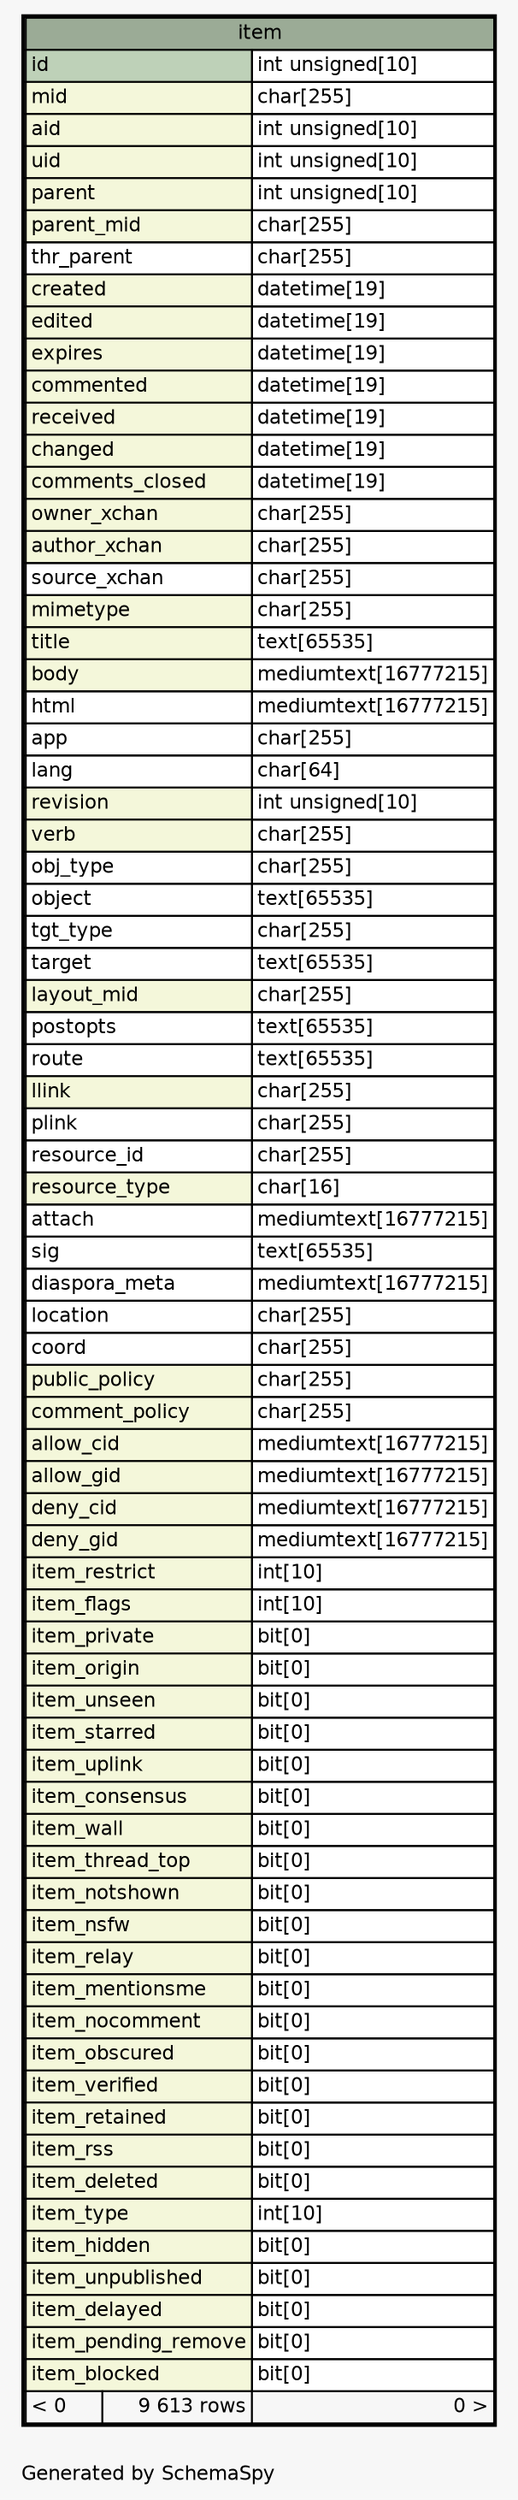 // dot 2.26.3 on Linux 3.2.0-4-686-pae
// SchemaSpy rev 590
digraph "oneDegreeRelationshipsDiagram" {
  graph [
    rankdir="RL"
    bgcolor="#f7f7f7"
    label="\nGenerated by SchemaSpy"
    labeljust="l"
    nodesep="0.18"
    ranksep="0.46"
    fontname="Helvetica"
    fontsize="11"
  ];
  node [
    fontname="Helvetica"
    fontsize="11"
    shape="plaintext"
  ];
  edge [
    arrowsize="0.8"
  ];
  "item" [
    label=<
    <TABLE BORDER="2" CELLBORDER="1" CELLSPACING="0" BGCOLOR="#ffffff">
      <TR><TD COLSPAN="3" BGCOLOR="#9bab96" ALIGN="CENTER">item</TD></TR>
      <TR><TD PORT="id" COLSPAN="2" BGCOLOR="#bed1b8" ALIGN="LEFT">id</TD><TD PORT="id.type" ALIGN="LEFT">int unsigned[10]</TD></TR>
      <TR><TD PORT="mid" COLSPAN="2" BGCOLOR="#f4f7da" ALIGN="LEFT">mid</TD><TD PORT="mid.type" ALIGN="LEFT">char[255]</TD></TR>
      <TR><TD PORT="aid" COLSPAN="2" BGCOLOR="#f4f7da" ALIGN="LEFT">aid</TD><TD PORT="aid.type" ALIGN="LEFT">int unsigned[10]</TD></TR>
      <TR><TD PORT="uid" COLSPAN="2" BGCOLOR="#f4f7da" ALIGN="LEFT">uid</TD><TD PORT="uid.type" ALIGN="LEFT">int unsigned[10]</TD></TR>
      <TR><TD PORT="parent" COLSPAN="2" BGCOLOR="#f4f7da" ALIGN="LEFT">parent</TD><TD PORT="parent.type" ALIGN="LEFT">int unsigned[10]</TD></TR>
      <TR><TD PORT="parent_mid" COLSPAN="2" BGCOLOR="#f4f7da" ALIGN="LEFT">parent_mid</TD><TD PORT="parent_mid.type" ALIGN="LEFT">char[255]</TD></TR>
      <TR><TD PORT="thr_parent" COLSPAN="2" ALIGN="LEFT">thr_parent</TD><TD PORT="thr_parent.type" ALIGN="LEFT">char[255]</TD></TR>
      <TR><TD PORT="created" COLSPAN="2" BGCOLOR="#f4f7da" ALIGN="LEFT">created</TD><TD PORT="created.type" ALIGN="LEFT">datetime[19]</TD></TR>
      <TR><TD PORT="edited" COLSPAN="2" BGCOLOR="#f4f7da" ALIGN="LEFT">edited</TD><TD PORT="edited.type" ALIGN="LEFT">datetime[19]</TD></TR>
      <TR><TD PORT="expires" COLSPAN="2" BGCOLOR="#f4f7da" ALIGN="LEFT">expires</TD><TD PORT="expires.type" ALIGN="LEFT">datetime[19]</TD></TR>
      <TR><TD PORT="commented" COLSPAN="2" BGCOLOR="#f4f7da" ALIGN="LEFT">commented</TD><TD PORT="commented.type" ALIGN="LEFT">datetime[19]</TD></TR>
      <TR><TD PORT="received" COLSPAN="2" BGCOLOR="#f4f7da" ALIGN="LEFT">received</TD><TD PORT="received.type" ALIGN="LEFT">datetime[19]</TD></TR>
      <TR><TD PORT="changed" COLSPAN="2" BGCOLOR="#f4f7da" ALIGN="LEFT">changed</TD><TD PORT="changed.type" ALIGN="LEFT">datetime[19]</TD></TR>
      <TR><TD PORT="comments_closed" COLSPAN="2" BGCOLOR="#f4f7da" ALIGN="LEFT">comments_closed</TD><TD PORT="comments_closed.type" ALIGN="LEFT">datetime[19]</TD></TR>
      <TR><TD PORT="owner_xchan" COLSPAN="2" BGCOLOR="#f4f7da" ALIGN="LEFT">owner_xchan</TD><TD PORT="owner_xchan.type" ALIGN="LEFT">char[255]</TD></TR>
      <TR><TD PORT="author_xchan" COLSPAN="2" BGCOLOR="#f4f7da" ALIGN="LEFT">author_xchan</TD><TD PORT="author_xchan.type" ALIGN="LEFT">char[255]</TD></TR>
      <TR><TD PORT="source_xchan" COLSPAN="2" ALIGN="LEFT">source_xchan</TD><TD PORT="source_xchan.type" ALIGN="LEFT">char[255]</TD></TR>
      <TR><TD PORT="mimetype" COLSPAN="2" BGCOLOR="#f4f7da" ALIGN="LEFT">mimetype</TD><TD PORT="mimetype.type" ALIGN="LEFT">char[255]</TD></TR>
      <TR><TD PORT="title" COLSPAN="2" BGCOLOR="#f4f7da" ALIGN="LEFT">title</TD><TD PORT="title.type" ALIGN="LEFT">text[65535]</TD></TR>
      <TR><TD PORT="body" COLSPAN="2" BGCOLOR="#f4f7da" ALIGN="LEFT">body</TD><TD PORT="body.type" ALIGN="LEFT">mediumtext[16777215]</TD></TR>
      <TR><TD PORT="html" COLSPAN="2" ALIGN="LEFT">html</TD><TD PORT="html.type" ALIGN="LEFT">mediumtext[16777215]</TD></TR>
      <TR><TD PORT="app" COLSPAN="2" ALIGN="LEFT">app</TD><TD PORT="app.type" ALIGN="LEFT">char[255]</TD></TR>
      <TR><TD PORT="lang" COLSPAN="2" ALIGN="LEFT">lang</TD><TD PORT="lang.type" ALIGN="LEFT">char[64]</TD></TR>
      <TR><TD PORT="revision" COLSPAN="2" BGCOLOR="#f4f7da" ALIGN="LEFT">revision</TD><TD PORT="revision.type" ALIGN="LEFT">int unsigned[10]</TD></TR>
      <TR><TD PORT="verb" COLSPAN="2" BGCOLOR="#f4f7da" ALIGN="LEFT">verb</TD><TD PORT="verb.type" ALIGN="LEFT">char[255]</TD></TR>
      <TR><TD PORT="obj_type" COLSPAN="2" ALIGN="LEFT">obj_type</TD><TD PORT="obj_type.type" ALIGN="LEFT">char[255]</TD></TR>
      <TR><TD PORT="object" COLSPAN="2" ALIGN="LEFT">object</TD><TD PORT="object.type" ALIGN="LEFT">text[65535]</TD></TR>
      <TR><TD PORT="tgt_type" COLSPAN="2" ALIGN="LEFT">tgt_type</TD><TD PORT="tgt_type.type" ALIGN="LEFT">char[255]</TD></TR>
      <TR><TD PORT="target" COLSPAN="2" ALIGN="LEFT">target</TD><TD PORT="target.type" ALIGN="LEFT">text[65535]</TD></TR>
      <TR><TD PORT="layout_mid" COLSPAN="2" BGCOLOR="#f4f7da" ALIGN="LEFT">layout_mid</TD><TD PORT="layout_mid.type" ALIGN="LEFT">char[255]</TD></TR>
      <TR><TD PORT="postopts" COLSPAN="2" ALIGN="LEFT">postopts</TD><TD PORT="postopts.type" ALIGN="LEFT">text[65535]</TD></TR>
      <TR><TD PORT="route" COLSPAN="2" ALIGN="LEFT">route</TD><TD PORT="route.type" ALIGN="LEFT">text[65535]</TD></TR>
      <TR><TD PORT="llink" COLSPAN="2" BGCOLOR="#f4f7da" ALIGN="LEFT">llink</TD><TD PORT="llink.type" ALIGN="LEFT">char[255]</TD></TR>
      <TR><TD PORT="plink" COLSPAN="2" ALIGN="LEFT">plink</TD><TD PORT="plink.type" ALIGN="LEFT">char[255]</TD></TR>
      <TR><TD PORT="resource_id" COLSPAN="2" ALIGN="LEFT">resource_id</TD><TD PORT="resource_id.type" ALIGN="LEFT">char[255]</TD></TR>
      <TR><TD PORT="resource_type" COLSPAN="2" BGCOLOR="#f4f7da" ALIGN="LEFT">resource_type</TD><TD PORT="resource_type.type" ALIGN="LEFT">char[16]</TD></TR>
      <TR><TD PORT="attach" COLSPAN="2" ALIGN="LEFT">attach</TD><TD PORT="attach.type" ALIGN="LEFT">mediumtext[16777215]</TD></TR>
      <TR><TD PORT="sig" COLSPAN="2" ALIGN="LEFT">sig</TD><TD PORT="sig.type" ALIGN="LEFT">text[65535]</TD></TR>
      <TR><TD PORT="diaspora_meta" COLSPAN="2" ALIGN="LEFT">diaspora_meta</TD><TD PORT="diaspora_meta.type" ALIGN="LEFT">mediumtext[16777215]</TD></TR>
      <TR><TD PORT="location" COLSPAN="2" ALIGN="LEFT">location</TD><TD PORT="location.type" ALIGN="LEFT">char[255]</TD></TR>
      <TR><TD PORT="coord" COLSPAN="2" ALIGN="LEFT">coord</TD><TD PORT="coord.type" ALIGN="LEFT">char[255]</TD></TR>
      <TR><TD PORT="public_policy" COLSPAN="2" BGCOLOR="#f4f7da" ALIGN="LEFT">public_policy</TD><TD PORT="public_policy.type" ALIGN="LEFT">char[255]</TD></TR>
      <TR><TD PORT="comment_policy" COLSPAN="2" BGCOLOR="#f4f7da" ALIGN="LEFT">comment_policy</TD><TD PORT="comment_policy.type" ALIGN="LEFT">char[255]</TD></TR>
      <TR><TD PORT="allow_cid" COLSPAN="2" BGCOLOR="#f4f7da" ALIGN="LEFT">allow_cid</TD><TD PORT="allow_cid.type" ALIGN="LEFT">mediumtext[16777215]</TD></TR>
      <TR><TD PORT="allow_gid" COLSPAN="2" BGCOLOR="#f4f7da" ALIGN="LEFT">allow_gid</TD><TD PORT="allow_gid.type" ALIGN="LEFT">mediumtext[16777215]</TD></TR>
      <TR><TD PORT="deny_cid" COLSPAN="2" BGCOLOR="#f4f7da" ALIGN="LEFT">deny_cid</TD><TD PORT="deny_cid.type" ALIGN="LEFT">mediumtext[16777215]</TD></TR>
      <TR><TD PORT="deny_gid" COLSPAN="2" BGCOLOR="#f4f7da" ALIGN="LEFT">deny_gid</TD><TD PORT="deny_gid.type" ALIGN="LEFT">mediumtext[16777215]</TD></TR>
      <TR><TD PORT="item_restrict" COLSPAN="2" BGCOLOR="#f4f7da" ALIGN="LEFT">item_restrict</TD><TD PORT="item_restrict.type" ALIGN="LEFT">int[10]</TD></TR>
      <TR><TD PORT="item_flags" COLSPAN="2" BGCOLOR="#f4f7da" ALIGN="LEFT">item_flags</TD><TD PORT="item_flags.type" ALIGN="LEFT">int[10]</TD></TR>
      <TR><TD PORT="item_private" COLSPAN="2" BGCOLOR="#f4f7da" ALIGN="LEFT">item_private</TD><TD PORT="item_private.type" ALIGN="LEFT">bit[0]</TD></TR>
      <TR><TD PORT="item_origin" COLSPAN="2" BGCOLOR="#f4f7da" ALIGN="LEFT">item_origin</TD><TD PORT="item_origin.type" ALIGN="LEFT">bit[0]</TD></TR>
      <TR><TD PORT="item_unseen" COLSPAN="2" BGCOLOR="#f4f7da" ALIGN="LEFT">item_unseen</TD><TD PORT="item_unseen.type" ALIGN="LEFT">bit[0]</TD></TR>
      <TR><TD PORT="item_starred" COLSPAN="2" BGCOLOR="#f4f7da" ALIGN="LEFT">item_starred</TD><TD PORT="item_starred.type" ALIGN="LEFT">bit[0]</TD></TR>
      <TR><TD PORT="item_uplink" COLSPAN="2" BGCOLOR="#f4f7da" ALIGN="LEFT">item_uplink</TD><TD PORT="item_uplink.type" ALIGN="LEFT">bit[0]</TD></TR>
      <TR><TD PORT="item_consensus" COLSPAN="2" BGCOLOR="#f4f7da" ALIGN="LEFT">item_consensus</TD><TD PORT="item_consensus.type" ALIGN="LEFT">bit[0]</TD></TR>
      <TR><TD PORT="item_wall" COLSPAN="2" BGCOLOR="#f4f7da" ALIGN="LEFT">item_wall</TD><TD PORT="item_wall.type" ALIGN="LEFT">bit[0]</TD></TR>
      <TR><TD PORT="item_thread_top" COLSPAN="2" BGCOLOR="#f4f7da" ALIGN="LEFT">item_thread_top</TD><TD PORT="item_thread_top.type" ALIGN="LEFT">bit[0]</TD></TR>
      <TR><TD PORT="item_notshown" COLSPAN="2" BGCOLOR="#f4f7da" ALIGN="LEFT">item_notshown</TD><TD PORT="item_notshown.type" ALIGN="LEFT">bit[0]</TD></TR>
      <TR><TD PORT="item_nsfw" COLSPAN="2" BGCOLOR="#f4f7da" ALIGN="LEFT">item_nsfw</TD><TD PORT="item_nsfw.type" ALIGN="LEFT">bit[0]</TD></TR>
      <TR><TD PORT="item_relay" COLSPAN="2" BGCOLOR="#f4f7da" ALIGN="LEFT">item_relay</TD><TD PORT="item_relay.type" ALIGN="LEFT">bit[0]</TD></TR>
      <TR><TD PORT="item_mentionsme" COLSPAN="2" BGCOLOR="#f4f7da" ALIGN="LEFT">item_mentionsme</TD><TD PORT="item_mentionsme.type" ALIGN="LEFT">bit[0]</TD></TR>
      <TR><TD PORT="item_nocomment" COLSPAN="2" BGCOLOR="#f4f7da" ALIGN="LEFT">item_nocomment</TD><TD PORT="item_nocomment.type" ALIGN="LEFT">bit[0]</TD></TR>
      <TR><TD PORT="item_obscured" COLSPAN="2" BGCOLOR="#f4f7da" ALIGN="LEFT">item_obscured</TD><TD PORT="item_obscured.type" ALIGN="LEFT">bit[0]</TD></TR>
      <TR><TD PORT="item_verified" COLSPAN="2" BGCOLOR="#f4f7da" ALIGN="LEFT">item_verified</TD><TD PORT="item_verified.type" ALIGN="LEFT">bit[0]</TD></TR>
      <TR><TD PORT="item_retained" COLSPAN="2" BGCOLOR="#f4f7da" ALIGN="LEFT">item_retained</TD><TD PORT="item_retained.type" ALIGN="LEFT">bit[0]</TD></TR>
      <TR><TD PORT="item_rss" COLSPAN="2" BGCOLOR="#f4f7da" ALIGN="LEFT">item_rss</TD><TD PORT="item_rss.type" ALIGN="LEFT">bit[0]</TD></TR>
      <TR><TD PORT="item_deleted" COLSPAN="2" BGCOLOR="#f4f7da" ALIGN="LEFT">item_deleted</TD><TD PORT="item_deleted.type" ALIGN="LEFT">bit[0]</TD></TR>
      <TR><TD PORT="item_type" COLSPAN="2" BGCOLOR="#f4f7da" ALIGN="LEFT">item_type</TD><TD PORT="item_type.type" ALIGN="LEFT">int[10]</TD></TR>
      <TR><TD PORT="item_hidden" COLSPAN="2" BGCOLOR="#f4f7da" ALIGN="LEFT">item_hidden</TD><TD PORT="item_hidden.type" ALIGN="LEFT">bit[0]</TD></TR>
      <TR><TD PORT="item_unpublished" COLSPAN="2" BGCOLOR="#f4f7da" ALIGN="LEFT">item_unpublished</TD><TD PORT="item_unpublished.type" ALIGN="LEFT">bit[0]</TD></TR>
      <TR><TD PORT="item_delayed" COLSPAN="2" BGCOLOR="#f4f7da" ALIGN="LEFT">item_delayed</TD><TD PORT="item_delayed.type" ALIGN="LEFT">bit[0]</TD></TR>
      <TR><TD PORT="item_pending_remove" COLSPAN="2" BGCOLOR="#f4f7da" ALIGN="LEFT">item_pending_remove</TD><TD PORT="item_pending_remove.type" ALIGN="LEFT">bit[0]</TD></TR>
      <TR><TD PORT="item_blocked" COLSPAN="2" BGCOLOR="#f4f7da" ALIGN="LEFT">item_blocked</TD><TD PORT="item_blocked.type" ALIGN="LEFT">bit[0]</TD></TR>
      <TR><TD ALIGN="LEFT" BGCOLOR="#f7f7f7">&lt; 0</TD><TD ALIGN="RIGHT" BGCOLOR="#f7f7f7">9 613 rows</TD><TD ALIGN="RIGHT" BGCOLOR="#f7f7f7">0 &gt;</TD></TR>
    </TABLE>>
    URL="item.html"
    tooltip="item"
  ];
}
